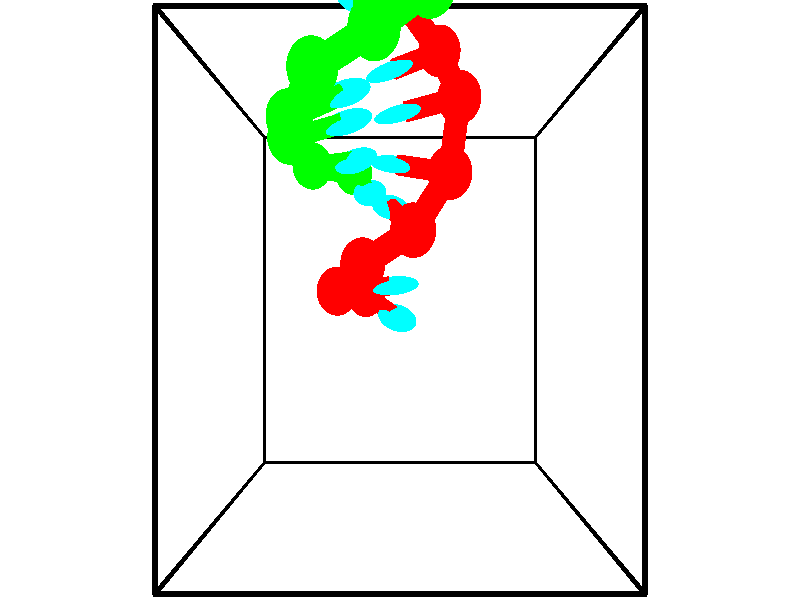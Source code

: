 // switches for output
#declare DRAW_BASES = 1; // possible values are 0, 1; only relevant for DNA ribbons
#declare DRAW_BASES_TYPE = 3; // possible values are 1, 2, 3; only relevant for DNA ribbons
#declare DRAW_FOG = 0; // set to 1 to enable fog

#include "colors.inc"

#include "transforms.inc"
background { rgb <1, 1, 1>}

#default {
   normal{
       ripples 0.25
       frequency 0.20
       turbulence 0.2
       lambda 5
   }
	finish {
		phong 0.1
		phong_size 40.
	}
}

// original window dimensions: 1024x640


// camera settings

camera {
	sky <-0, 1, 0>
	up <-0, 1, 0>
	right 1.6 * <1, 0, 0>
	location <2.5, 2.5, 11.1562>
	look_at <2.5, 2.5, 2.5>
	direction <0, 0, -8.6562>
	angle 67.0682
}


# declare cpy_camera_pos = <2.5, 2.5, 11.1562>;
# if (DRAW_FOG = 1)
fog {
	fog_type 2
	up vnormalize(cpy_camera_pos)
	color rgbt<1,1,1,0.3>
	distance 1e-5
	fog_alt 3e-3
	fog_offset 4
}
# end


// LIGHTS

# declare lum = 6;
global_settings {
	ambient_light rgb lum * <0.05, 0.05, 0.05>
	max_trace_level 15
}# declare cpy_direct_light_amount = 0.25;
light_source
{	1000 * <-1, -1, 1>,
	rgb lum * cpy_direct_light_amount
	parallel
}

light_source
{	1000 * <1, 1, -1>,
	rgb lum * cpy_direct_light_amount
	parallel
}

// strand 0

// nucleotide -1

// particle -1
sphere {
	<2.044027, 2.560928, 3.066582> 0.250000
	pigment { color rgbt <1,0,0,0> }
	no_shadow
}
cylinder {
	<2.283543, 2.420944, 3.354743>,  <2.427252, 2.336954, 3.527640>, 0.100000
	pigment { color rgbt <1,0,0,0> }
	no_shadow
}
cylinder {
	<2.283543, 2.420944, 3.354743>,  <2.044027, 2.560928, 3.066582>, 0.100000
	pigment { color rgbt <1,0,0,0> }
	no_shadow
}

// particle -1
sphere {
	<2.283543, 2.420944, 3.354743> 0.100000
	pigment { color rgbt <1,0,0,0> }
	no_shadow
}
sphere {
	0, 1
	scale<0.080000,0.200000,0.300000>
	matrix <-0.060563, 0.877123, 0.476431,
		-0.798614, -0.328911, 0.504017,
		0.598788, -0.349960, 0.720403,
		2.463179, 2.315956, 3.570864>
	pigment { color rgbt <0,1,1,0> }
	no_shadow
}
cylinder {
	<1.732060, 2.590088, 3.770341>,  <2.044027, 2.560928, 3.066582>, 0.130000
	pigment { color rgbt <1,0,0,0> }
	no_shadow
}

// nucleotide -1

// particle -1
sphere {
	<1.732060, 2.590088, 3.770341> 0.250000
	pigment { color rgbt <1,0,0,0> }
	no_shadow
}
cylinder {
	<2.130634, 2.622681, 3.761626>,  <2.369779, 2.642236, 3.756397>, 0.100000
	pigment { color rgbt <1,0,0,0> }
	no_shadow
}
cylinder {
	<2.130634, 2.622681, 3.761626>,  <1.732060, 2.590088, 3.770341>, 0.100000
	pigment { color rgbt <1,0,0,0> }
	no_shadow
}

// particle -1
sphere {
	<2.130634, 2.622681, 3.761626> 0.100000
	pigment { color rgbt <1,0,0,0> }
	no_shadow
}
sphere {
	0, 1
	scale<0.080000,0.200000,0.300000>
	matrix <-0.070858, 0.948822, 0.307760,
		0.045749, -0.305119, 0.951214,
		0.996437, 0.081481, -0.021788,
		2.429565, 2.647125, 3.755090>
	pigment { color rgbt <0,1,1,0> }
	no_shadow
}
cylinder {
	<2.084617, 2.830953, 4.432880>,  <1.732060, 2.590088, 3.770341>, 0.130000
	pigment { color rgbt <1,0,0,0> }
	no_shadow
}

// nucleotide -1

// particle -1
sphere {
	<2.084617, 2.830953, 4.432880> 0.250000
	pigment { color rgbt <1,0,0,0> }
	no_shadow
}
cylinder {
	<2.280266, 2.943817, 4.102754>,  <2.397655, 3.011536, 3.904678>, 0.100000
	pigment { color rgbt <1,0,0,0> }
	no_shadow
}
cylinder {
	<2.280266, 2.943817, 4.102754>,  <2.084617, 2.830953, 4.432880>, 0.100000
	pigment { color rgbt <1,0,0,0> }
	no_shadow
}

// particle -1
sphere {
	<2.280266, 2.943817, 4.102754> 0.100000
	pigment { color rgbt <1,0,0,0> }
	no_shadow
}
sphere {
	0, 1
	scale<0.080000,0.200000,0.300000>
	matrix <-0.201238, 0.957206, 0.207988,
		0.848683, 0.064353, 0.524972,
		0.489122, 0.282160, -0.825315,
		2.427002, 3.028465, 3.855159>
	pigment { color rgbt <0,1,1,0> }
	no_shadow
}
cylinder {
	<2.642602, 3.130317, 4.607858>,  <2.084617, 2.830953, 4.432880>, 0.130000
	pigment { color rgbt <1,0,0,0> }
	no_shadow
}

// nucleotide -1

// particle -1
sphere {
	<2.642602, 3.130317, 4.607858> 0.250000
	pigment { color rgbt <1,0,0,0> }
	no_shadow
}
cylinder {
	<2.496109, 3.294365, 4.273749>,  <2.408213, 3.392793, 4.073285>, 0.100000
	pigment { color rgbt <1,0,0,0> }
	no_shadow
}
cylinder {
	<2.496109, 3.294365, 4.273749>,  <2.642602, 3.130317, 4.607858>, 0.100000
	pigment { color rgbt <1,0,0,0> }
	no_shadow
}

// particle -1
sphere {
	<2.496109, 3.294365, 4.273749> 0.100000
	pigment { color rgbt <1,0,0,0> }
	no_shadow
}
sphere {
	0, 1
	scale<0.080000,0.200000,0.300000>
	matrix <-0.027857, 0.892401, 0.450384,
		0.930106, 0.188213, -0.315401,
		-0.366232, 0.410119, -0.835270,
		2.386239, 3.417401, 4.023168>
	pigment { color rgbt <0,1,1,0> }
	no_shadow
}
cylinder {
	<3.056547, 3.683223, 4.414748>,  <2.642602, 3.130317, 4.607858>, 0.130000
	pigment { color rgbt <1,0,0,0> }
	no_shadow
}

// nucleotide -1

// particle -1
sphere {
	<3.056547, 3.683223, 4.414748> 0.250000
	pigment { color rgbt <1,0,0,0> }
	no_shadow
}
cylinder {
	<2.696037, 3.758232, 4.258523>,  <2.479731, 3.803237, 4.164788>, 0.100000
	pigment { color rgbt <1,0,0,0> }
	no_shadow
}
cylinder {
	<2.696037, 3.758232, 4.258523>,  <3.056547, 3.683223, 4.414748>, 0.100000
	pigment { color rgbt <1,0,0,0> }
	no_shadow
}

// particle -1
sphere {
	<2.696037, 3.758232, 4.258523> 0.100000
	pigment { color rgbt <1,0,0,0> }
	no_shadow
}
sphere {
	0, 1
	scale<0.080000,0.200000,0.300000>
	matrix <0.064710, 0.949630, 0.306620,
		0.428387, 0.251075, -0.868012,
		-0.901275, 0.187522, -0.390562,
		2.425655, 3.814489, 4.141354>
	pigment { color rgbt <0,1,1,0> }
	no_shadow
}
cylinder {
	<3.175040, 4.422462, 4.282937>,  <3.056547, 3.683223, 4.414748>, 0.130000
	pigment { color rgbt <1,0,0,0> }
	no_shadow
}

// nucleotide -1

// particle -1
sphere {
	<3.175040, 4.422462, 4.282937> 0.250000
	pigment { color rgbt <1,0,0,0> }
	no_shadow
}
cylinder {
	<2.785843, 4.350571, 4.224996>,  <2.552325, 4.307436, 4.190231>, 0.100000
	pigment { color rgbt <1,0,0,0> }
	no_shadow
}
cylinder {
	<2.785843, 4.350571, 4.224996>,  <3.175040, 4.422462, 4.282937>, 0.100000
	pigment { color rgbt <1,0,0,0> }
	no_shadow
}

// particle -1
sphere {
	<2.785843, 4.350571, 4.224996> 0.100000
	pigment { color rgbt <1,0,0,0> }
	no_shadow
}
sphere {
	0, 1
	scale<0.080000,0.200000,0.300000>
	matrix <-0.213097, 0.940587, 0.264360,
		0.088733, 0.288088, -0.953484,
		-0.972993, -0.179727, -0.144852,
		2.493945, 4.296653, 4.181540>
	pigment { color rgbt <0,1,1,0> }
	no_shadow
}
cylinder {
	<2.974701, 4.984091, 3.921351>,  <3.175040, 4.422462, 4.282937>, 0.130000
	pigment { color rgbt <1,0,0,0> }
	no_shadow
}

// nucleotide -1

// particle -1
sphere {
	<2.974701, 4.984091, 3.921351> 0.250000
	pigment { color rgbt <1,0,0,0> }
	no_shadow
}
cylinder {
	<2.635921, 4.827133, 4.064854>,  <2.432654, 4.732959, 4.150955>, 0.100000
	pigment { color rgbt <1,0,0,0> }
	no_shadow
}
cylinder {
	<2.635921, 4.827133, 4.064854>,  <2.974701, 4.984091, 3.921351>, 0.100000
	pigment { color rgbt <1,0,0,0> }
	no_shadow
}

// particle -1
sphere {
	<2.635921, 4.827133, 4.064854> 0.100000
	pigment { color rgbt <1,0,0,0> }
	no_shadow
}
sphere {
	0, 1
	scale<0.080000,0.200000,0.300000>
	matrix <-0.254182, 0.891493, 0.375010,
		-0.466980, 0.226425, -0.854788,
		-0.846948, -0.392393, 0.358756,
		2.381837, 4.709415, 4.172481>
	pigment { color rgbt <0,1,1,0> }
	no_shadow
}
cylinder {
	<2.506331, 5.549329, 3.854739>,  <2.974701, 4.984091, 3.921351>, 0.130000
	pigment { color rgbt <1,0,0,0> }
	no_shadow
}

// nucleotide -1

// particle -1
sphere {
	<2.506331, 5.549329, 3.854739> 0.250000
	pigment { color rgbt <1,0,0,0> }
	no_shadow
}
cylinder {
	<2.330929, 5.309166, 4.122238>,  <2.225688, 5.165068, 4.282738>, 0.100000
	pigment { color rgbt <1,0,0,0> }
	no_shadow
}
cylinder {
	<2.330929, 5.309166, 4.122238>,  <2.506331, 5.549329, 3.854739>, 0.100000
	pigment { color rgbt <1,0,0,0> }
	no_shadow
}

// particle -1
sphere {
	<2.330929, 5.309166, 4.122238> 0.100000
	pigment { color rgbt <1,0,0,0> }
	no_shadow
}
sphere {
	0, 1
	scale<0.080000,0.200000,0.300000>
	matrix <-0.338528, 0.799644, 0.495951,
		-0.832533, -0.008913, -0.553903,
		-0.438505, -0.600408, 0.668748,
		2.199377, 5.129044, 4.322863>
	pigment { color rgbt <0,1,1,0> }
	no_shadow
}
// strand 1

// nucleotide -1

// particle -1
sphere {
	<2.932720, 5.801595, 5.120869> 0.250000
	pigment { color rgbt <0,1,0,0> }
	no_shadow
}
cylinder {
	<2.564186, 5.785202, 5.275512>,  <2.343066, 5.775366, 5.368297>, 0.100000
	pigment { color rgbt <0,1,0,0> }
	no_shadow
}
cylinder {
	<2.564186, 5.785202, 5.275512>,  <2.932720, 5.801595, 5.120869>, 0.100000
	pigment { color rgbt <0,1,0,0> }
	no_shadow
}

// particle -1
sphere {
	<2.564186, 5.785202, 5.275512> 0.100000
	pigment { color rgbt <0,1,0,0> }
	no_shadow
}
sphere {
	0, 1
	scale<0.080000,0.200000,0.300000>
	matrix <-0.191892, -0.816914, -0.543901,
		0.338114, -0.575301, 0.744787,
		-0.921334, -0.040982, 0.386606,
		2.287786, 5.772908, 5.391493>
	pigment { color rgbt <0,1,1,0> }
	no_shadow
}
cylinder {
	<2.791821, 5.033680, 5.319968>,  <2.932720, 5.801595, 5.120869>, 0.130000
	pigment { color rgbt <0,1,0,0> }
	no_shadow
}

// nucleotide -1

// particle -1
sphere {
	<2.791821, 5.033680, 5.319968> 0.250000
	pigment { color rgbt <0,1,0,0> }
	no_shadow
}
cylinder {
	<2.477516, 5.243385, 5.188680>,  <2.288934, 5.369208, 5.109907>, 0.100000
	pigment { color rgbt <0,1,0,0> }
	no_shadow
}
cylinder {
	<2.477516, 5.243385, 5.188680>,  <2.791821, 5.033680, 5.319968>, 0.100000
	pigment { color rgbt <0,1,0,0> }
	no_shadow
}

// particle -1
sphere {
	<2.477516, 5.243385, 5.188680> 0.100000
	pigment { color rgbt <0,1,0,0> }
	no_shadow
}
sphere {
	0, 1
	scale<0.080000,0.200000,0.300000>
	matrix <-0.319375, -0.798323, -0.510568,
		-0.529697, -0.296360, 0.794728,
		-0.785761, 0.524263, -0.328219,
		2.241788, 5.400664, 5.090214>
	pigment { color rgbt <0,1,1,0> }
	no_shadow
}
cylinder {
	<2.255819, 4.632002, 5.484348>,  <2.791821, 5.033680, 5.319968>, 0.130000
	pigment { color rgbt <0,1,0,0> }
	no_shadow
}

// nucleotide -1

// particle -1
sphere {
	<2.255819, 4.632002, 5.484348> 0.250000
	pigment { color rgbt <0,1,0,0> }
	no_shadow
}
cylinder {
	<2.134857, 4.872566, 5.188549>,  <2.062280, 5.016905, 5.011070>, 0.100000
	pigment { color rgbt <0,1,0,0> }
	no_shadow
}
cylinder {
	<2.134857, 4.872566, 5.188549>,  <2.255819, 4.632002, 5.484348>, 0.100000
	pigment { color rgbt <0,1,0,0> }
	no_shadow
}

// particle -1
sphere {
	<2.134857, 4.872566, 5.188549> 0.100000
	pigment { color rgbt <0,1,0,0> }
	no_shadow
}
sphere {
	0, 1
	scale<0.080000,0.200000,0.300000>
	matrix <-0.282933, -0.797492, -0.532875,
		-0.910220, 0.048084, 0.411325,
		-0.302405, 0.601410, -0.739497,
		2.044136, 5.052989, 4.966700>
	pigment { color rgbt <0,1,1,0> }
	no_shadow
}
cylinder {
	<1.645077, 4.384305, 5.273698>,  <2.255819, 4.632002, 5.484348>, 0.130000
	pigment { color rgbt <0,1,0,0> }
	no_shadow
}

// nucleotide -1

// particle -1
sphere {
	<1.645077, 4.384305, 5.273698> 0.250000
	pigment { color rgbt <0,1,0,0> }
	no_shadow
}
cylinder {
	<1.817192, 4.600349, 4.984386>,  <1.920461, 4.729976, 4.810799>, 0.100000
	pigment { color rgbt <0,1,0,0> }
	no_shadow
}
cylinder {
	<1.817192, 4.600349, 4.984386>,  <1.645077, 4.384305, 5.273698>, 0.100000
	pigment { color rgbt <0,1,0,0> }
	no_shadow
}

// particle -1
sphere {
	<1.817192, 4.600349, 4.984386> 0.100000
	pigment { color rgbt <0,1,0,0> }
	no_shadow
}
sphere {
	0, 1
	scale<0.080000,0.200000,0.300000>
	matrix <-0.079980, -0.775285, -0.626527,
		-0.899142, 0.327435, -0.290398,
		0.430288, 0.540110, -0.723280,
		1.946278, 4.762383, 4.767403>
	pigment { color rgbt <0,1,1,0> }
	no_shadow
}
cylinder {
	<1.324051, 4.119798, 4.728666>,  <1.645077, 4.384305, 5.273698>, 0.130000
	pigment { color rgbt <0,1,0,0> }
	no_shadow
}

// nucleotide -1

// particle -1
sphere {
	<1.324051, 4.119798, 4.728666> 0.250000
	pigment { color rgbt <0,1,0,0> }
	no_shadow
}
cylinder {
	<1.652817, 4.288918, 4.575985>,  <1.850076, 4.390389, 4.484376>, 0.100000
	pigment { color rgbt <0,1,0,0> }
	no_shadow
}
cylinder {
	<1.652817, 4.288918, 4.575985>,  <1.324051, 4.119798, 4.728666>, 0.100000
	pigment { color rgbt <0,1,0,0> }
	no_shadow
}

// particle -1
sphere {
	<1.652817, 4.288918, 4.575985> 0.100000
	pigment { color rgbt <0,1,0,0> }
	no_shadow
}
sphere {
	0, 1
	scale<0.080000,0.200000,0.300000>
	matrix <0.052940, -0.723914, -0.687856,
		-0.567145, 0.545152, -0.617378,
		0.821914, 0.422799, -0.381704,
		1.899391, 4.415757, 4.461474>
	pigment { color rgbt <0,1,1,0> }
	no_shadow
}
cylinder {
	<1.198754, 4.076749, 4.077302>,  <1.324051, 4.119798, 4.728666>, 0.130000
	pigment { color rgbt <0,1,0,0> }
	no_shadow
}

// nucleotide -1

// particle -1
sphere {
	<1.198754, 4.076749, 4.077302> 0.250000
	pigment { color rgbt <0,1,0,0> }
	no_shadow
}
cylinder {
	<1.588081, 4.168198, 4.085140>,  <1.821678, 4.223067, 4.089843>, 0.100000
	pigment { color rgbt <0,1,0,0> }
	no_shadow
}
cylinder {
	<1.588081, 4.168198, 4.085140>,  <1.198754, 4.076749, 4.077302>, 0.100000
	pigment { color rgbt <0,1,0,0> }
	no_shadow
}

// particle -1
sphere {
	<1.588081, 4.168198, 4.085140> 0.100000
	pigment { color rgbt <0,1,0,0> }
	no_shadow
}
sphere {
	0, 1
	scale<0.080000,0.200000,0.300000>
	matrix <0.183373, -0.723654, -0.665357,
		-0.137934, 0.651197, -0.746268,
		0.973318, 0.228621, 0.019596,
		1.880077, 4.236784, 4.091019>
	pigment { color rgbt <0,1,1,0> }
	no_shadow
}
cylinder {
	<1.373638, 3.933887, 3.407948>,  <1.198754, 4.076749, 4.077302>, 0.130000
	pigment { color rgbt <0,1,0,0> }
	no_shadow
}

// nucleotide -1

// particle -1
sphere {
	<1.373638, 3.933887, 3.407948> 0.250000
	pigment { color rgbt <0,1,0,0> }
	no_shadow
}
cylinder {
	<1.707108, 3.922844, 3.628575>,  <1.907189, 3.916218, 3.760952>, 0.100000
	pigment { color rgbt <0,1,0,0> }
	no_shadow
}
cylinder {
	<1.707108, 3.922844, 3.628575>,  <1.373638, 3.933887, 3.407948>, 0.100000
	pigment { color rgbt <0,1,0,0> }
	no_shadow
}

// particle -1
sphere {
	<1.707108, 3.922844, 3.628575> 0.100000
	pigment { color rgbt <0,1,0,0> }
	no_shadow
}
sphere {
	0, 1
	scale<0.080000,0.200000,0.300000>
	matrix <0.372939, -0.708478, -0.599146,
		0.407315, 0.705193, -0.580342,
		0.833673, -0.027609, 0.551568,
		1.957209, 3.914561, 3.794046>
	pigment { color rgbt <0,1,1,0> }
	no_shadow
}
cylinder {
	<1.873743, 3.937501, 2.977508>,  <1.373638, 3.933887, 3.407948>, 0.130000
	pigment { color rgbt <0,1,0,0> }
	no_shadow
}

// nucleotide -1

// particle -1
sphere {
	<1.873743, 3.937501, 2.977508> 0.250000
	pigment { color rgbt <0,1,0,0> }
	no_shadow
}
cylinder {
	<2.014038, 3.759560, 3.307135>,  <2.098215, 3.652794, 3.504911>, 0.100000
	pigment { color rgbt <0,1,0,0> }
	no_shadow
}
cylinder {
	<2.014038, 3.759560, 3.307135>,  <1.873743, 3.937501, 2.977508>, 0.100000
	pigment { color rgbt <0,1,0,0> }
	no_shadow
}

// particle -1
sphere {
	<2.014038, 3.759560, 3.307135> 0.100000
	pigment { color rgbt <0,1,0,0> }
	no_shadow
}
sphere {
	0, 1
	scale<0.080000,0.200000,0.300000>
	matrix <0.211304, -0.819682, -0.532422,
		0.912323, 0.360869, -0.193494,
		0.350738, -0.444855, 0.824068,
		2.119259, 3.626103, 3.554355>
	pigment { color rgbt <0,1,1,0> }
	no_shadow
}
// box output
cylinder {
	<0.000000, 0.000000, 0.000000>,  <5.000000, 0.000000, 0.000000>, 0.025000
	pigment { color rgbt <0,0,0,0> }
	no_shadow
}
cylinder {
	<0.000000, 0.000000, 0.000000>,  <0.000000, 5.000000, 0.000000>, 0.025000
	pigment { color rgbt <0,0,0,0> }
	no_shadow
}
cylinder {
	<0.000000, 0.000000, 0.000000>,  <0.000000, 0.000000, 5.000000>, 0.025000
	pigment { color rgbt <0,0,0,0> }
	no_shadow
}
cylinder {
	<5.000000, 5.000000, 5.000000>,  <0.000000, 5.000000, 5.000000>, 0.025000
	pigment { color rgbt <0,0,0,0> }
	no_shadow
}
cylinder {
	<5.000000, 5.000000, 5.000000>,  <5.000000, 0.000000, 5.000000>, 0.025000
	pigment { color rgbt <0,0,0,0> }
	no_shadow
}
cylinder {
	<5.000000, 5.000000, 5.000000>,  <5.000000, 5.000000, 0.000000>, 0.025000
	pigment { color rgbt <0,0,0,0> }
	no_shadow
}
cylinder {
	<0.000000, 0.000000, 5.000000>,  <0.000000, 5.000000, 5.000000>, 0.025000
	pigment { color rgbt <0,0,0,0> }
	no_shadow
}
cylinder {
	<0.000000, 0.000000, 5.000000>,  <5.000000, 0.000000, 5.000000>, 0.025000
	pigment { color rgbt <0,0,0,0> }
	no_shadow
}
cylinder {
	<5.000000, 5.000000, 0.000000>,  <0.000000, 5.000000, 0.000000>, 0.025000
	pigment { color rgbt <0,0,0,0> }
	no_shadow
}
cylinder {
	<5.000000, 5.000000, 0.000000>,  <5.000000, 0.000000, 0.000000>, 0.025000
	pigment { color rgbt <0,0,0,0> }
	no_shadow
}
cylinder {
	<5.000000, 0.000000, 5.000000>,  <5.000000, 0.000000, 0.000000>, 0.025000
	pigment { color rgbt <0,0,0,0> }
	no_shadow
}
cylinder {
	<0.000000, 5.000000, 0.000000>,  <0.000000, 5.000000, 5.000000>, 0.025000
	pigment { color rgbt <0,0,0,0> }
	no_shadow
}
// end of box output
